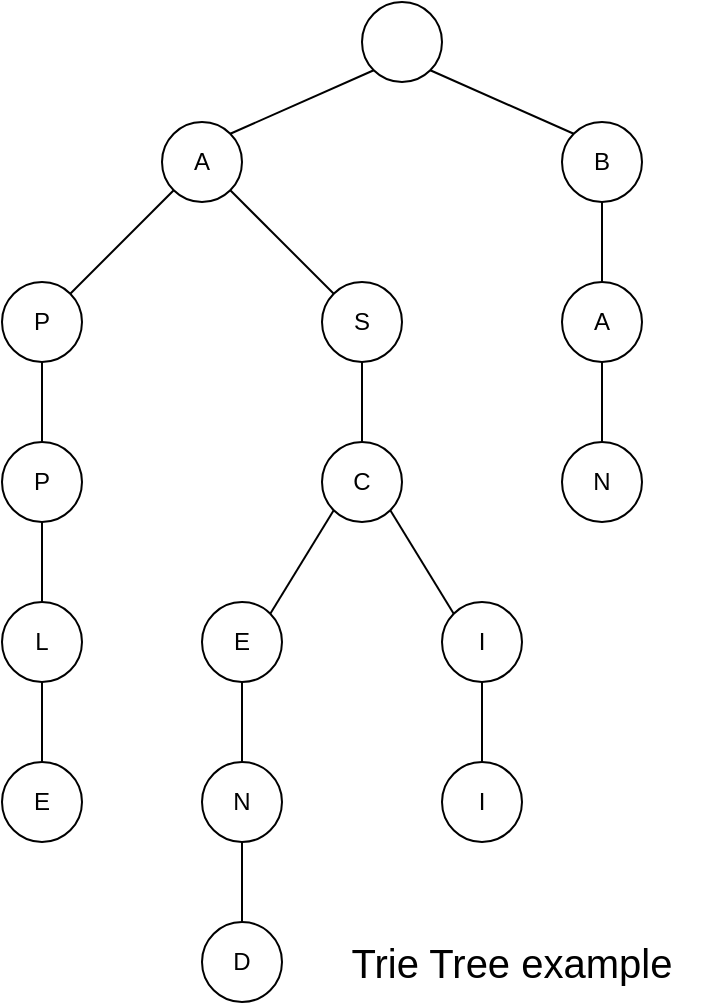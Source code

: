 <mxfile version="12.6.5" type="device"><diagram id="OsNpN_bjeXvyvIcQ_Ha4" name="Page-1"><mxGraphModel dx="1038" dy="616" grid="1" gridSize="10" guides="1" tooltips="1" connect="1" arrows="1" fold="1" page="1" pageScale="1" pageWidth="850" pageHeight="1100" math="0" shadow="0"><root><mxCell id="0"/><mxCell id="1" parent="0"/><mxCell id="nXVEPLOP5MHJ8vAaNboF-1" value="" style="ellipse;whiteSpace=wrap;html=1;" parent="1" vertex="1"><mxGeometry x="320" y="120" width="40" height="40" as="geometry"/></mxCell><mxCell id="nXVEPLOP5MHJ8vAaNboF-3" value="A" style="ellipse;whiteSpace=wrap;html=1;" parent="1" vertex="1"><mxGeometry x="220" y="180" width="40" height="40" as="geometry"/></mxCell><mxCell id="nXVEPLOP5MHJ8vAaNboF-4" value="B" style="ellipse;whiteSpace=wrap;html=1;" parent="1" vertex="1"><mxGeometry x="420" y="180" width="40" height="40" as="geometry"/></mxCell><mxCell id="nXVEPLOP5MHJ8vAaNboF-5" value="S" style="ellipse;whiteSpace=wrap;html=1;" parent="1" vertex="1"><mxGeometry x="300" y="260" width="40" height="40" as="geometry"/></mxCell><mxCell id="nXVEPLOP5MHJ8vAaNboF-6" value="A" style="ellipse;whiteSpace=wrap;html=1;" parent="1" vertex="1"><mxGeometry x="420" y="260" width="40" height="40" as="geometry"/></mxCell><mxCell id="nXVEPLOP5MHJ8vAaNboF-7" value="N" style="ellipse;whiteSpace=wrap;html=1;" parent="1" vertex="1"><mxGeometry x="420" y="340" width="40" height="40" as="geometry"/></mxCell><mxCell id="nXVEPLOP5MHJ8vAaNboF-8" value="P" style="ellipse;whiteSpace=wrap;html=1;" parent="1" vertex="1"><mxGeometry x="140" y="260" width="40" height="40" as="geometry"/></mxCell><mxCell id="nXVEPLOP5MHJ8vAaNboF-9" value="P" style="ellipse;whiteSpace=wrap;html=1;" parent="1" vertex="1"><mxGeometry x="140" y="340" width="40" height="40" as="geometry"/></mxCell><mxCell id="nXVEPLOP5MHJ8vAaNboF-10" value="L" style="ellipse;whiteSpace=wrap;html=1;" parent="1" vertex="1"><mxGeometry x="140" y="420" width="40" height="40" as="geometry"/></mxCell><mxCell id="nXVEPLOP5MHJ8vAaNboF-11" value="E" style="ellipse;whiteSpace=wrap;html=1;" parent="1" vertex="1"><mxGeometry x="140" y="500" width="40" height="40" as="geometry"/></mxCell><mxCell id="nXVEPLOP5MHJ8vAaNboF-12" value="C" style="ellipse;whiteSpace=wrap;html=1;" parent="1" vertex="1"><mxGeometry x="300" y="340" width="40" height="40" as="geometry"/></mxCell><mxCell id="nXVEPLOP5MHJ8vAaNboF-13" value="E" style="ellipse;whiteSpace=wrap;html=1;" parent="1" vertex="1"><mxGeometry x="240" y="420" width="40" height="40" as="geometry"/></mxCell><mxCell id="nXVEPLOP5MHJ8vAaNboF-14" value="I" style="ellipse;whiteSpace=wrap;html=1;" parent="1" vertex="1"><mxGeometry x="360" y="420" width="40" height="40" as="geometry"/></mxCell><mxCell id="nXVEPLOP5MHJ8vAaNboF-15" value="N" style="ellipse;whiteSpace=wrap;html=1;" parent="1" vertex="1"><mxGeometry x="240" y="500" width="40" height="40" as="geometry"/></mxCell><mxCell id="nXVEPLOP5MHJ8vAaNboF-16" value="I" style="ellipse;whiteSpace=wrap;html=1;" parent="1" vertex="1"><mxGeometry x="360" y="500" width="40" height="40" as="geometry"/></mxCell><mxCell id="nXVEPLOP5MHJ8vAaNboF-17" value="D" style="ellipse;whiteSpace=wrap;html=1;" parent="1" vertex="1"><mxGeometry x="240" y="580" width="40" height="40" as="geometry"/></mxCell><mxCell id="nXVEPLOP5MHJ8vAaNboF-18" value="" style="endArrow=none;html=1;exitX=0;exitY=1;exitDx=0;exitDy=0;entryX=1;entryY=0;entryDx=0;entryDy=0;" parent="1" source="nXVEPLOP5MHJ8vAaNboF-1" target="nXVEPLOP5MHJ8vAaNboF-3" edge="1"><mxGeometry width="50" height="50" relative="1" as="geometry"><mxPoint x="80" y="690" as="sourcePoint"/><mxPoint x="130" y="640" as="targetPoint"/></mxGeometry></mxCell><mxCell id="nXVEPLOP5MHJ8vAaNboF-19" value="" style="endArrow=none;html=1;exitX=1;exitY=1;exitDx=0;exitDy=0;entryX=0;entryY=0;entryDx=0;entryDy=0;" parent="1" source="nXVEPLOP5MHJ8vAaNboF-1" target="nXVEPLOP5MHJ8vAaNboF-4" edge="1"><mxGeometry width="50" height="50" relative="1" as="geometry"><mxPoint x="80" y="690" as="sourcePoint"/><mxPoint x="130" y="640" as="targetPoint"/></mxGeometry></mxCell><mxCell id="nXVEPLOP5MHJ8vAaNboF-20" value="" style="endArrow=none;html=1;exitX=0;exitY=1;exitDx=0;exitDy=0;entryX=1;entryY=0;entryDx=0;entryDy=0;" parent="1" source="nXVEPLOP5MHJ8vAaNboF-3" target="nXVEPLOP5MHJ8vAaNboF-8" edge="1"><mxGeometry width="50" height="50" relative="1" as="geometry"><mxPoint x="160" y="200" as="sourcePoint"/><mxPoint x="160" y="240" as="targetPoint"/></mxGeometry></mxCell><mxCell id="nXVEPLOP5MHJ8vAaNboF-21" value="" style="endArrow=none;html=1;exitX=0.5;exitY=1;exitDx=0;exitDy=0;entryX=0.5;entryY=0;entryDx=0;entryDy=0;" parent="1" source="nXVEPLOP5MHJ8vAaNboF-5" target="nXVEPLOP5MHJ8vAaNboF-12" edge="1"><mxGeometry width="50" height="50" relative="1" as="geometry"><mxPoint x="240" y="690" as="sourcePoint"/><mxPoint x="290" y="640" as="targetPoint"/></mxGeometry></mxCell><mxCell id="nXVEPLOP5MHJ8vAaNboF-22" value="" style="endArrow=none;html=1;exitX=0;exitY=1;exitDx=0;exitDy=0;entryX=1;entryY=0;entryDx=0;entryDy=0;" parent="1" source="nXVEPLOP5MHJ8vAaNboF-12" target="nXVEPLOP5MHJ8vAaNboF-13" edge="1"><mxGeometry width="50" height="50" relative="1" as="geometry"><mxPoint x="240" y="690" as="sourcePoint"/><mxPoint x="290" y="640" as="targetPoint"/></mxGeometry></mxCell><mxCell id="nXVEPLOP5MHJ8vAaNboF-23" value="" style="endArrow=none;html=1;exitX=1;exitY=1;exitDx=0;exitDy=0;entryX=0;entryY=0;entryDx=0;entryDy=0;" parent="1" source="nXVEPLOP5MHJ8vAaNboF-12" target="nXVEPLOP5MHJ8vAaNboF-14" edge="1"><mxGeometry width="50" height="50" relative="1" as="geometry"><mxPoint x="240" y="690" as="sourcePoint"/><mxPoint x="290" y="640" as="targetPoint"/></mxGeometry></mxCell><mxCell id="nXVEPLOP5MHJ8vAaNboF-24" value="" style="endArrow=none;html=1;exitX=0.5;exitY=1;exitDx=0;exitDy=0;entryX=0.5;entryY=0;entryDx=0;entryDy=0;" parent="1" source="nXVEPLOP5MHJ8vAaNboF-13" target="nXVEPLOP5MHJ8vAaNboF-15" edge="1"><mxGeometry width="50" height="50" relative="1" as="geometry"><mxPoint x="240" y="690" as="sourcePoint"/><mxPoint x="290" y="640" as="targetPoint"/></mxGeometry></mxCell><mxCell id="nXVEPLOP5MHJ8vAaNboF-25" value="" style="endArrow=none;html=1;exitX=0.5;exitY=1;exitDx=0;exitDy=0;" parent="1" source="nXVEPLOP5MHJ8vAaNboF-14" target="nXVEPLOP5MHJ8vAaNboF-16" edge="1"><mxGeometry width="50" height="50" relative="1" as="geometry"><mxPoint x="240" y="690" as="sourcePoint"/><mxPoint x="290" y="640" as="targetPoint"/></mxGeometry></mxCell><mxCell id="nXVEPLOP5MHJ8vAaNboF-26" value="" style="endArrow=none;html=1;entryX=0.5;entryY=1;entryDx=0;entryDy=0;exitX=0.5;exitY=0;exitDx=0;exitDy=0;" parent="1" source="nXVEPLOP5MHJ8vAaNboF-17" target="nXVEPLOP5MHJ8vAaNboF-15" edge="1"><mxGeometry width="50" height="50" relative="1" as="geometry"><mxPoint x="240" y="690" as="sourcePoint"/><mxPoint x="290" y="640" as="targetPoint"/></mxGeometry></mxCell><mxCell id="nXVEPLOP5MHJ8vAaNboF-27" value="" style="endArrow=none;html=1;exitX=1;exitY=1;exitDx=0;exitDy=0;" parent="1" source="nXVEPLOP5MHJ8vAaNboF-3" edge="1"><mxGeometry width="50" height="50" relative="1" as="geometry"><mxPoint x="320" y="200" as="sourcePoint"/><mxPoint x="306" y="266" as="targetPoint"/></mxGeometry></mxCell><mxCell id="nXVEPLOP5MHJ8vAaNboF-28" value="" style="endArrow=none;html=1;exitX=0.5;exitY=1;exitDx=0;exitDy=0;entryX=0.5;entryY=0;entryDx=0;entryDy=0;" parent="1" source="nXVEPLOP5MHJ8vAaNboF-8" target="nXVEPLOP5MHJ8vAaNboF-9" edge="1"><mxGeometry width="50" height="50" relative="1" as="geometry"><mxPoint x="-80" y="690" as="sourcePoint"/><mxPoint x="-30" y="640" as="targetPoint"/></mxGeometry></mxCell><mxCell id="nXVEPLOP5MHJ8vAaNboF-29" value="" style="endArrow=none;html=1;exitX=0.5;exitY=1;exitDx=0;exitDy=0;entryX=0.5;entryY=0;entryDx=0;entryDy=0;" parent="1" source="nXVEPLOP5MHJ8vAaNboF-9" target="nXVEPLOP5MHJ8vAaNboF-10" edge="1"><mxGeometry width="50" height="50" relative="1" as="geometry"><mxPoint x="-80" y="690" as="sourcePoint"/><mxPoint x="-30" y="640" as="targetPoint"/></mxGeometry></mxCell><mxCell id="nXVEPLOP5MHJ8vAaNboF-30" value="" style="endArrow=none;html=1;exitX=0.5;exitY=1;exitDx=0;exitDy=0;entryX=0.5;entryY=0;entryDx=0;entryDy=0;" parent="1" source="nXVEPLOP5MHJ8vAaNboF-10" target="nXVEPLOP5MHJ8vAaNboF-11" edge="1"><mxGeometry width="50" height="50" relative="1" as="geometry"><mxPoint x="-80" y="690" as="sourcePoint"/><mxPoint x="-30" y="640" as="targetPoint"/></mxGeometry></mxCell><mxCell id="nXVEPLOP5MHJ8vAaNboF-31" value="" style="endArrow=none;html=1;exitX=0.5;exitY=1;exitDx=0;exitDy=0;entryX=0.5;entryY=0;entryDx=0;entryDy=0;" parent="1" source="nXVEPLOP5MHJ8vAaNboF-4" target="nXVEPLOP5MHJ8vAaNboF-6" edge="1"><mxGeometry width="50" height="50" relative="1" as="geometry"><mxPoint x="80" y="690" as="sourcePoint"/><mxPoint x="130" y="640" as="targetPoint"/></mxGeometry></mxCell><mxCell id="nXVEPLOP5MHJ8vAaNboF-32" value="" style="endArrow=none;html=1;exitX=0.5;exitY=1;exitDx=0;exitDy=0;" parent="1" source="nXVEPLOP5MHJ8vAaNboF-6" target="nXVEPLOP5MHJ8vAaNboF-7" edge="1"><mxGeometry width="50" height="50" relative="1" as="geometry"><mxPoint x="80" y="690" as="sourcePoint"/><mxPoint x="130" y="640" as="targetPoint"/></mxGeometry></mxCell><mxCell id="nXVEPLOP5MHJ8vAaNboF-33" value="&lt;font style=&quot;font-size: 20px&quot;&gt;Trie Tree example&lt;/font&gt;" style="text;html=1;strokeColor=none;fillColor=none;align=center;verticalAlign=middle;whiteSpace=wrap;rounded=0;" parent="1" vertex="1"><mxGeometry x="300" y="590" width="190" height="20" as="geometry"/></mxCell></root></mxGraphModel></diagram></mxfile>